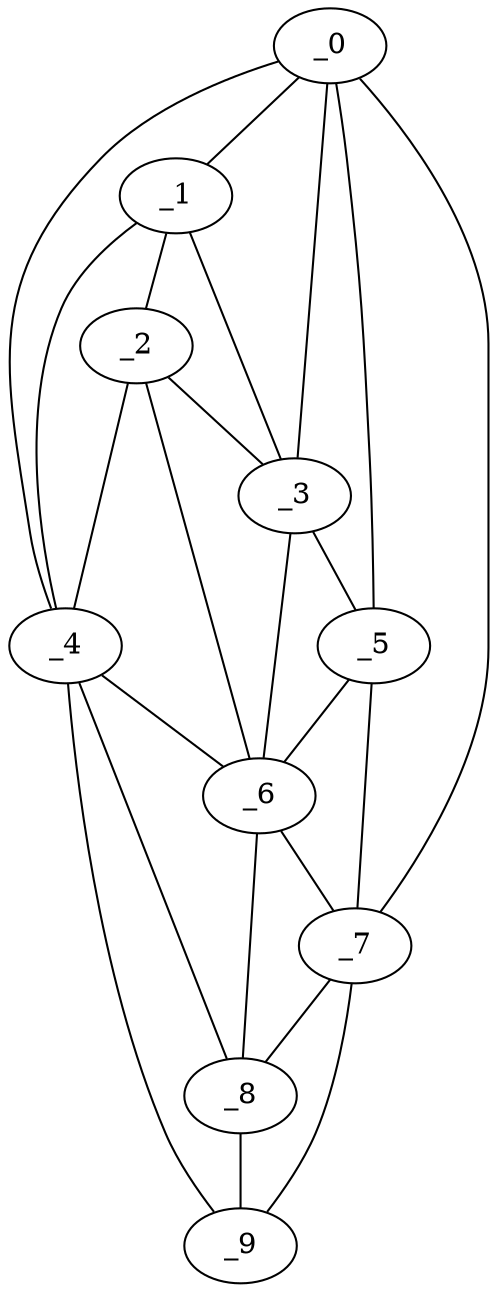 graph "obj21__150.gxl" {
	_0	 [x=9,
		y=69];
	_1	 [x=55,
		y=58];
	_0 -- _1	 [valence=1];
	_3	 [x=68,
		y=66];
	_0 -- _3	 [valence=1];
	_4	 [x=72,
		y=47];
	_0 -- _4	 [valence=1];
	_5	 [x=73,
		y=68];
	_0 -- _5	 [valence=2];
	_7	 [x=83,
		y=68];
	_0 -- _7	 [valence=1];
	_2	 [x=65,
		y=54];
	_1 -- _2	 [valence=1];
	_1 -- _3	 [valence=2];
	_1 -- _4	 [valence=2];
	_2 -- _3	 [valence=2];
	_2 -- _4	 [valence=1];
	_6	 [x=79,
		y=56];
	_2 -- _6	 [valence=2];
	_3 -- _5	 [valence=1];
	_3 -- _6	 [valence=1];
	_4 -- _6	 [valence=2];
	_8	 [x=86,
		y=60];
	_4 -- _8	 [valence=2];
	_9	 [x=126,
		y=47];
	_4 -- _9	 [valence=1];
	_5 -- _6	 [valence=2];
	_5 -- _7	 [valence=1];
	_6 -- _7	 [valence=1];
	_6 -- _8	 [valence=2];
	_7 -- _8	 [valence=2];
	_7 -- _9	 [valence=1];
	_8 -- _9	 [valence=2];
}
